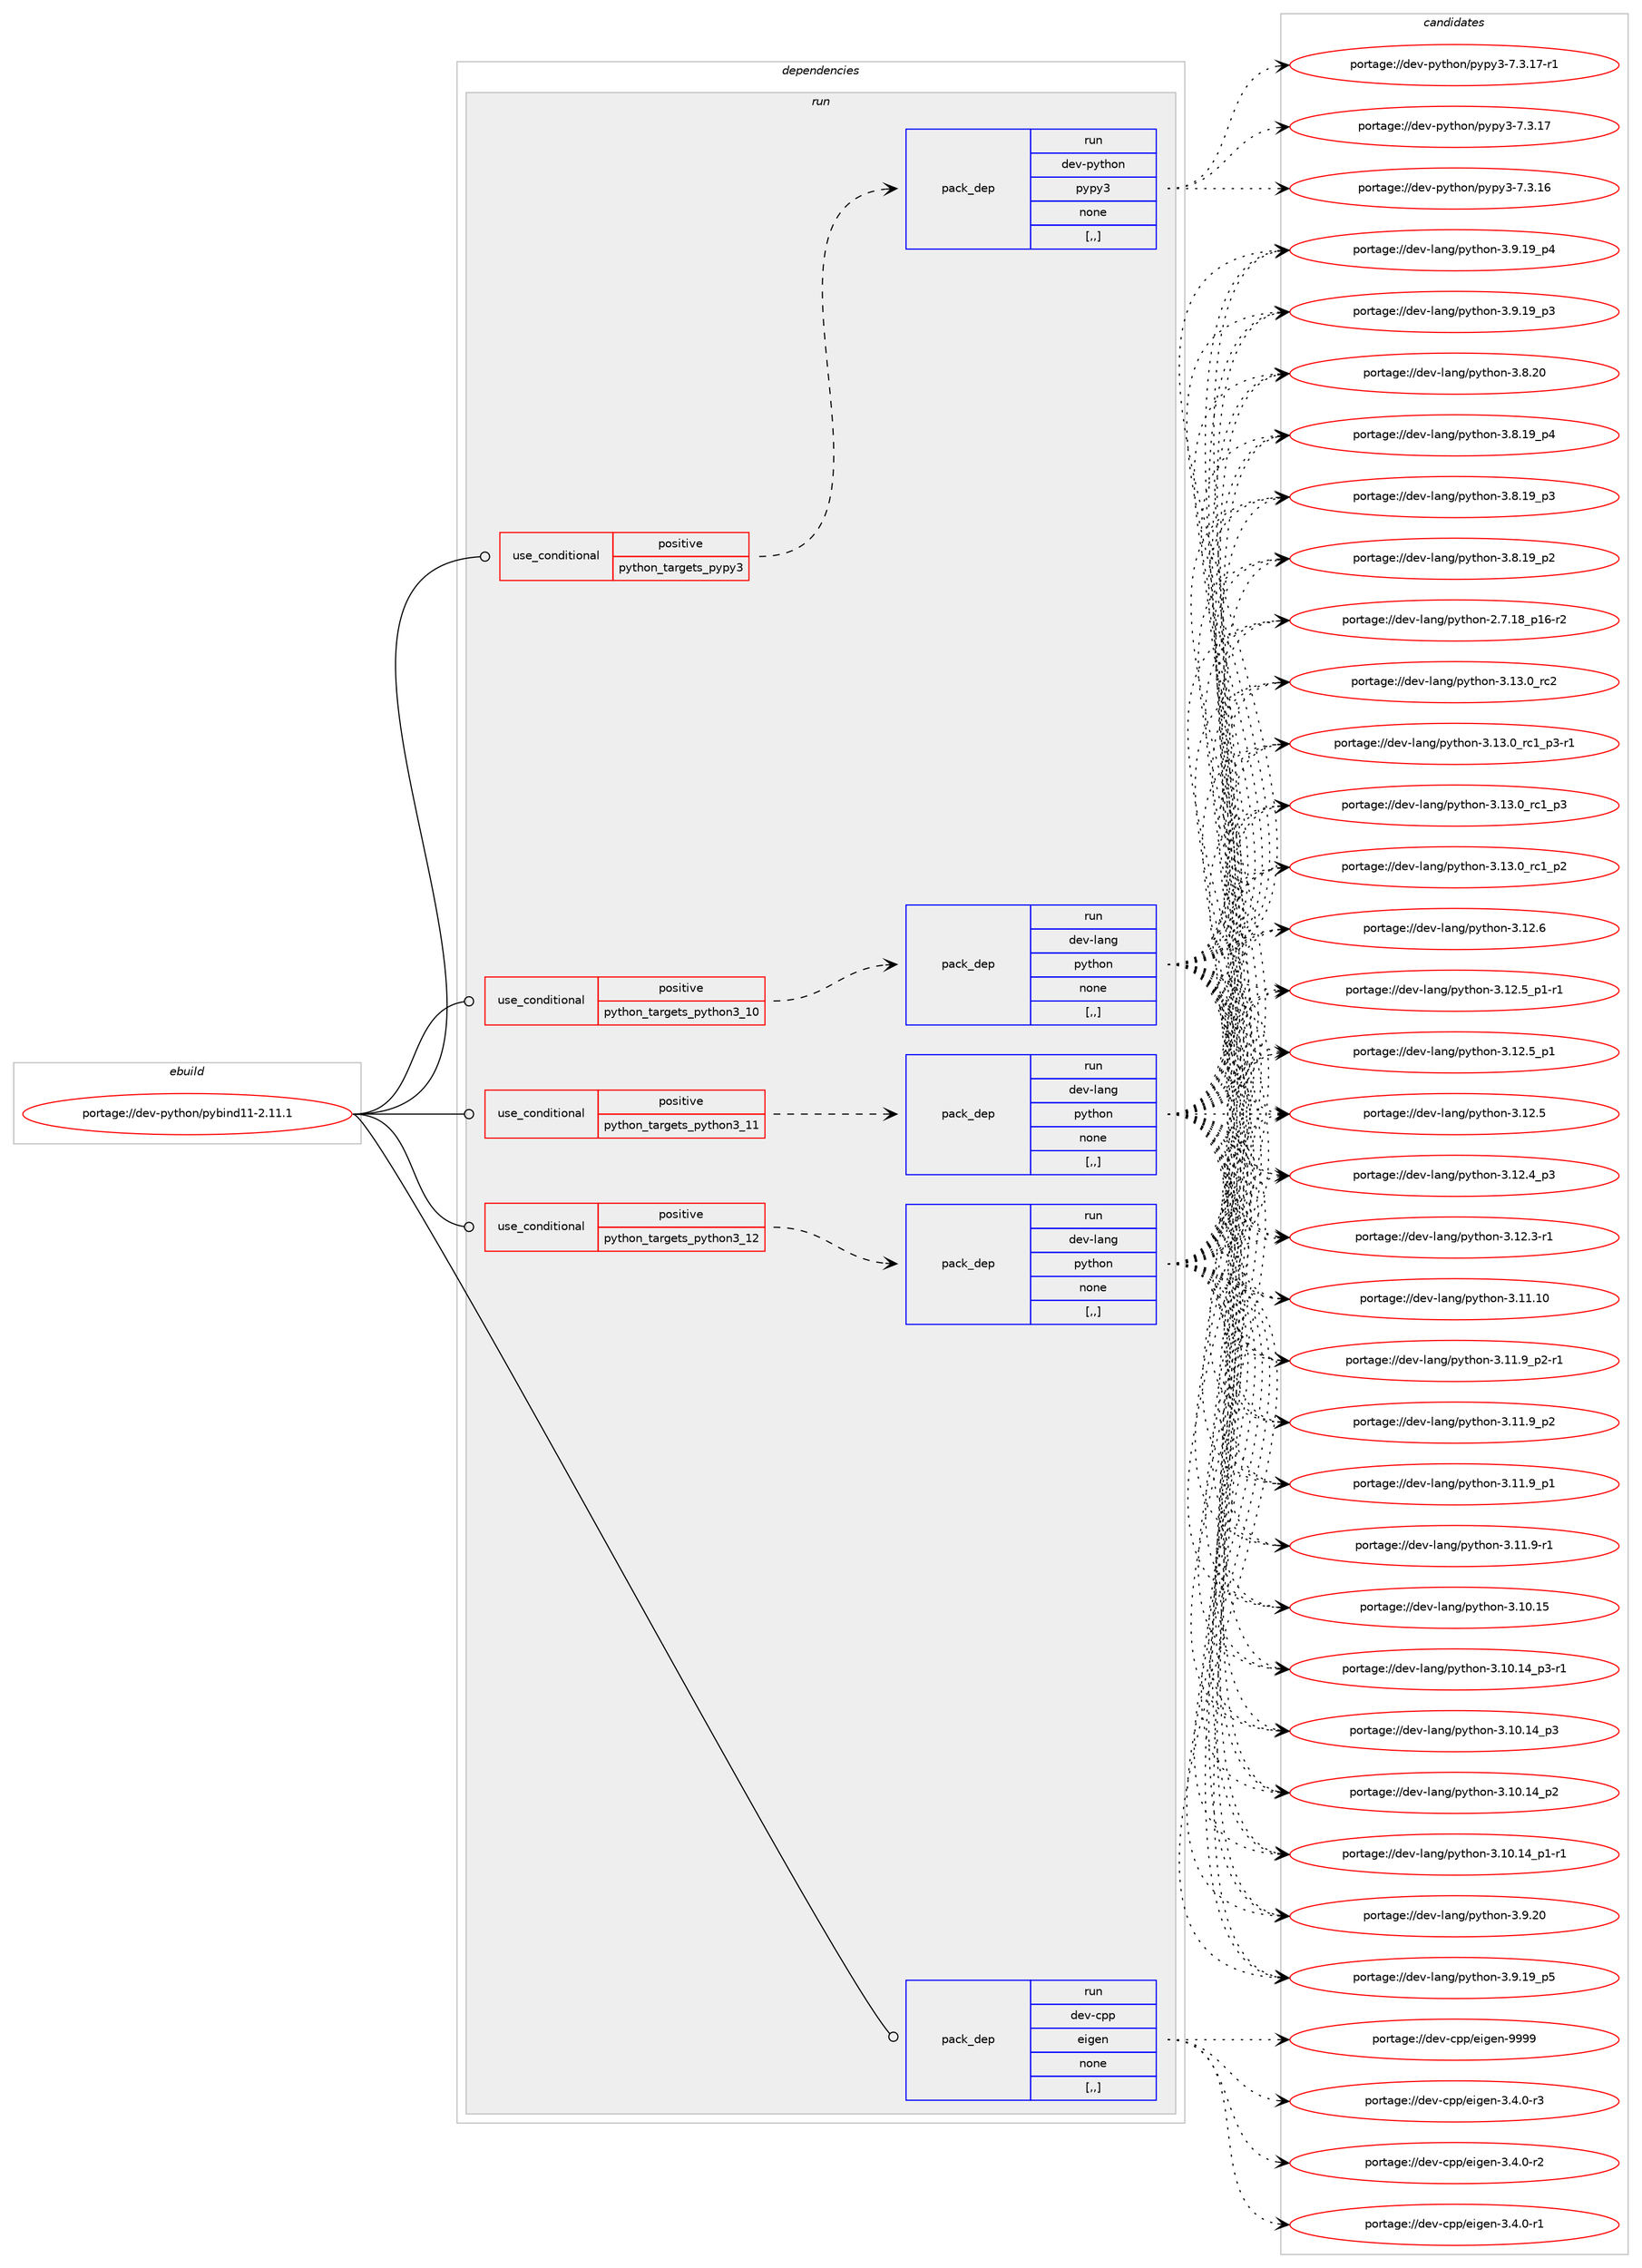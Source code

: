 digraph prolog {

# *************
# Graph options
# *************

newrank=true;
concentrate=true;
compound=true;
graph [rankdir=LR,fontname=Helvetica,fontsize=10,ranksep=1.5];#, ranksep=2.5, nodesep=0.2];
edge  [arrowhead=vee];
node  [fontname=Helvetica,fontsize=10];

# **********
# The ebuild
# **********

subgraph cluster_leftcol {
color=gray;
label=<<i>ebuild</i>>;
id [label="portage://dev-python/pybind11-2.11.1", color=red, width=4, href="../dev-python/pybind11-2.11.1.svg"];
}

# ****************
# The dependencies
# ****************

subgraph cluster_midcol {
color=gray;
label=<<i>dependencies</i>>;
subgraph cluster_compile {
fillcolor="#eeeeee";
style=filled;
label=<<i>compile</i>>;
}
subgraph cluster_compileandrun {
fillcolor="#eeeeee";
style=filled;
label=<<i>compile and run</i>>;
}
subgraph cluster_run {
fillcolor="#eeeeee";
style=filled;
label=<<i>run</i>>;
subgraph cond167085 {
dependency650613 [label=<<TABLE BORDER="0" CELLBORDER="1" CELLSPACING="0" CELLPADDING="4"><TR><TD ROWSPAN="3" CELLPADDING="10">use_conditional</TD></TR><TR><TD>positive</TD></TR><TR><TD>python_targets_pypy3</TD></TR></TABLE>>, shape=none, color=red];
subgraph pack478707 {
dependency650614 [label=<<TABLE BORDER="0" CELLBORDER="1" CELLSPACING="0" CELLPADDING="4" WIDTH="220"><TR><TD ROWSPAN="6" CELLPADDING="30">pack_dep</TD></TR><TR><TD WIDTH="110">run</TD></TR><TR><TD>dev-python</TD></TR><TR><TD>pypy3</TD></TR><TR><TD>none</TD></TR><TR><TD>[,,]</TD></TR></TABLE>>, shape=none, color=blue];
}
dependency650613:e -> dependency650614:w [weight=20,style="dashed",arrowhead="vee"];
}
id:e -> dependency650613:w [weight=20,style="solid",arrowhead="odot"];
subgraph cond167086 {
dependency650615 [label=<<TABLE BORDER="0" CELLBORDER="1" CELLSPACING="0" CELLPADDING="4"><TR><TD ROWSPAN="3" CELLPADDING="10">use_conditional</TD></TR><TR><TD>positive</TD></TR><TR><TD>python_targets_python3_10</TD></TR></TABLE>>, shape=none, color=red];
subgraph pack478708 {
dependency650616 [label=<<TABLE BORDER="0" CELLBORDER="1" CELLSPACING="0" CELLPADDING="4" WIDTH="220"><TR><TD ROWSPAN="6" CELLPADDING="30">pack_dep</TD></TR><TR><TD WIDTH="110">run</TD></TR><TR><TD>dev-lang</TD></TR><TR><TD>python</TD></TR><TR><TD>none</TD></TR><TR><TD>[,,]</TD></TR></TABLE>>, shape=none, color=blue];
}
dependency650615:e -> dependency650616:w [weight=20,style="dashed",arrowhead="vee"];
}
id:e -> dependency650615:w [weight=20,style="solid",arrowhead="odot"];
subgraph cond167087 {
dependency650617 [label=<<TABLE BORDER="0" CELLBORDER="1" CELLSPACING="0" CELLPADDING="4"><TR><TD ROWSPAN="3" CELLPADDING="10">use_conditional</TD></TR><TR><TD>positive</TD></TR><TR><TD>python_targets_python3_11</TD></TR></TABLE>>, shape=none, color=red];
subgraph pack478709 {
dependency650618 [label=<<TABLE BORDER="0" CELLBORDER="1" CELLSPACING="0" CELLPADDING="4" WIDTH="220"><TR><TD ROWSPAN="6" CELLPADDING="30">pack_dep</TD></TR><TR><TD WIDTH="110">run</TD></TR><TR><TD>dev-lang</TD></TR><TR><TD>python</TD></TR><TR><TD>none</TD></TR><TR><TD>[,,]</TD></TR></TABLE>>, shape=none, color=blue];
}
dependency650617:e -> dependency650618:w [weight=20,style="dashed",arrowhead="vee"];
}
id:e -> dependency650617:w [weight=20,style="solid",arrowhead="odot"];
subgraph cond167088 {
dependency650619 [label=<<TABLE BORDER="0" CELLBORDER="1" CELLSPACING="0" CELLPADDING="4"><TR><TD ROWSPAN="3" CELLPADDING="10">use_conditional</TD></TR><TR><TD>positive</TD></TR><TR><TD>python_targets_python3_12</TD></TR></TABLE>>, shape=none, color=red];
subgraph pack478710 {
dependency650620 [label=<<TABLE BORDER="0" CELLBORDER="1" CELLSPACING="0" CELLPADDING="4" WIDTH="220"><TR><TD ROWSPAN="6" CELLPADDING="30">pack_dep</TD></TR><TR><TD WIDTH="110">run</TD></TR><TR><TD>dev-lang</TD></TR><TR><TD>python</TD></TR><TR><TD>none</TD></TR><TR><TD>[,,]</TD></TR></TABLE>>, shape=none, color=blue];
}
dependency650619:e -> dependency650620:w [weight=20,style="dashed",arrowhead="vee"];
}
id:e -> dependency650619:w [weight=20,style="solid",arrowhead="odot"];
subgraph pack478711 {
dependency650621 [label=<<TABLE BORDER="0" CELLBORDER="1" CELLSPACING="0" CELLPADDING="4" WIDTH="220"><TR><TD ROWSPAN="6" CELLPADDING="30">pack_dep</TD></TR><TR><TD WIDTH="110">run</TD></TR><TR><TD>dev-cpp</TD></TR><TR><TD>eigen</TD></TR><TR><TD>none</TD></TR><TR><TD>[,,]</TD></TR></TABLE>>, shape=none, color=blue];
}
id:e -> dependency650621:w [weight=20,style="solid",arrowhead="odot"];
}
}

# **************
# The candidates
# **************

subgraph cluster_choices {
rank=same;
color=gray;
label=<<i>candidates</i>>;

subgraph choice478707 {
color=black;
nodesep=1;
choice100101118451121211161041111104711212111212151455546514649554511449 [label="portage://dev-python/pypy3-7.3.17-r1", color=red, width=4,href="../dev-python/pypy3-7.3.17-r1.svg"];
choice10010111845112121116104111110471121211121215145554651464955 [label="portage://dev-python/pypy3-7.3.17", color=red, width=4,href="../dev-python/pypy3-7.3.17.svg"];
choice10010111845112121116104111110471121211121215145554651464954 [label="portage://dev-python/pypy3-7.3.16", color=red, width=4,href="../dev-python/pypy3-7.3.16.svg"];
dependency650614:e -> choice100101118451121211161041111104711212111212151455546514649554511449:w [style=dotted,weight="100"];
dependency650614:e -> choice10010111845112121116104111110471121211121215145554651464955:w [style=dotted,weight="100"];
dependency650614:e -> choice10010111845112121116104111110471121211121215145554651464954:w [style=dotted,weight="100"];
}
subgraph choice478708 {
color=black;
nodesep=1;
choice10010111845108971101034711212111610411111045514649514648951149950 [label="portage://dev-lang/python-3.13.0_rc2", color=red, width=4,href="../dev-lang/python-3.13.0_rc2.svg"];
choice1001011184510897110103471121211161041111104551464951464895114994995112514511449 [label="portage://dev-lang/python-3.13.0_rc1_p3-r1", color=red, width=4,href="../dev-lang/python-3.13.0_rc1_p3-r1.svg"];
choice100101118451089711010347112121116104111110455146495146489511499499511251 [label="portage://dev-lang/python-3.13.0_rc1_p3", color=red, width=4,href="../dev-lang/python-3.13.0_rc1_p3.svg"];
choice100101118451089711010347112121116104111110455146495146489511499499511250 [label="portage://dev-lang/python-3.13.0_rc1_p2", color=red, width=4,href="../dev-lang/python-3.13.0_rc1_p2.svg"];
choice10010111845108971101034711212111610411111045514649504654 [label="portage://dev-lang/python-3.12.6", color=red, width=4,href="../dev-lang/python-3.12.6.svg"];
choice1001011184510897110103471121211161041111104551464950465395112494511449 [label="portage://dev-lang/python-3.12.5_p1-r1", color=red, width=4,href="../dev-lang/python-3.12.5_p1-r1.svg"];
choice100101118451089711010347112121116104111110455146495046539511249 [label="portage://dev-lang/python-3.12.5_p1", color=red, width=4,href="../dev-lang/python-3.12.5_p1.svg"];
choice10010111845108971101034711212111610411111045514649504653 [label="portage://dev-lang/python-3.12.5", color=red, width=4,href="../dev-lang/python-3.12.5.svg"];
choice100101118451089711010347112121116104111110455146495046529511251 [label="portage://dev-lang/python-3.12.4_p3", color=red, width=4,href="../dev-lang/python-3.12.4_p3.svg"];
choice100101118451089711010347112121116104111110455146495046514511449 [label="portage://dev-lang/python-3.12.3-r1", color=red, width=4,href="../dev-lang/python-3.12.3-r1.svg"];
choice1001011184510897110103471121211161041111104551464949464948 [label="portage://dev-lang/python-3.11.10", color=red, width=4,href="../dev-lang/python-3.11.10.svg"];
choice1001011184510897110103471121211161041111104551464949465795112504511449 [label="portage://dev-lang/python-3.11.9_p2-r1", color=red, width=4,href="../dev-lang/python-3.11.9_p2-r1.svg"];
choice100101118451089711010347112121116104111110455146494946579511250 [label="portage://dev-lang/python-3.11.9_p2", color=red, width=4,href="../dev-lang/python-3.11.9_p2.svg"];
choice100101118451089711010347112121116104111110455146494946579511249 [label="portage://dev-lang/python-3.11.9_p1", color=red, width=4,href="../dev-lang/python-3.11.9_p1.svg"];
choice100101118451089711010347112121116104111110455146494946574511449 [label="portage://dev-lang/python-3.11.9-r1", color=red, width=4,href="../dev-lang/python-3.11.9-r1.svg"];
choice1001011184510897110103471121211161041111104551464948464953 [label="portage://dev-lang/python-3.10.15", color=red, width=4,href="../dev-lang/python-3.10.15.svg"];
choice100101118451089711010347112121116104111110455146494846495295112514511449 [label="portage://dev-lang/python-3.10.14_p3-r1", color=red, width=4,href="../dev-lang/python-3.10.14_p3-r1.svg"];
choice10010111845108971101034711212111610411111045514649484649529511251 [label="portage://dev-lang/python-3.10.14_p3", color=red, width=4,href="../dev-lang/python-3.10.14_p3.svg"];
choice10010111845108971101034711212111610411111045514649484649529511250 [label="portage://dev-lang/python-3.10.14_p2", color=red, width=4,href="../dev-lang/python-3.10.14_p2.svg"];
choice100101118451089711010347112121116104111110455146494846495295112494511449 [label="portage://dev-lang/python-3.10.14_p1-r1", color=red, width=4,href="../dev-lang/python-3.10.14_p1-r1.svg"];
choice10010111845108971101034711212111610411111045514657465048 [label="portage://dev-lang/python-3.9.20", color=red, width=4,href="../dev-lang/python-3.9.20.svg"];
choice100101118451089711010347112121116104111110455146574649579511253 [label="portage://dev-lang/python-3.9.19_p5", color=red, width=4,href="../dev-lang/python-3.9.19_p5.svg"];
choice100101118451089711010347112121116104111110455146574649579511252 [label="portage://dev-lang/python-3.9.19_p4", color=red, width=4,href="../dev-lang/python-3.9.19_p4.svg"];
choice100101118451089711010347112121116104111110455146574649579511251 [label="portage://dev-lang/python-3.9.19_p3", color=red, width=4,href="../dev-lang/python-3.9.19_p3.svg"];
choice10010111845108971101034711212111610411111045514656465048 [label="portage://dev-lang/python-3.8.20", color=red, width=4,href="../dev-lang/python-3.8.20.svg"];
choice100101118451089711010347112121116104111110455146564649579511252 [label="portage://dev-lang/python-3.8.19_p4", color=red, width=4,href="../dev-lang/python-3.8.19_p4.svg"];
choice100101118451089711010347112121116104111110455146564649579511251 [label="portage://dev-lang/python-3.8.19_p3", color=red, width=4,href="../dev-lang/python-3.8.19_p3.svg"];
choice100101118451089711010347112121116104111110455146564649579511250 [label="portage://dev-lang/python-3.8.19_p2", color=red, width=4,href="../dev-lang/python-3.8.19_p2.svg"];
choice100101118451089711010347112121116104111110455046554649569511249544511450 [label="portage://dev-lang/python-2.7.18_p16-r2", color=red, width=4,href="../dev-lang/python-2.7.18_p16-r2.svg"];
dependency650616:e -> choice10010111845108971101034711212111610411111045514649514648951149950:w [style=dotted,weight="100"];
dependency650616:e -> choice1001011184510897110103471121211161041111104551464951464895114994995112514511449:w [style=dotted,weight="100"];
dependency650616:e -> choice100101118451089711010347112121116104111110455146495146489511499499511251:w [style=dotted,weight="100"];
dependency650616:e -> choice100101118451089711010347112121116104111110455146495146489511499499511250:w [style=dotted,weight="100"];
dependency650616:e -> choice10010111845108971101034711212111610411111045514649504654:w [style=dotted,weight="100"];
dependency650616:e -> choice1001011184510897110103471121211161041111104551464950465395112494511449:w [style=dotted,weight="100"];
dependency650616:e -> choice100101118451089711010347112121116104111110455146495046539511249:w [style=dotted,weight="100"];
dependency650616:e -> choice10010111845108971101034711212111610411111045514649504653:w [style=dotted,weight="100"];
dependency650616:e -> choice100101118451089711010347112121116104111110455146495046529511251:w [style=dotted,weight="100"];
dependency650616:e -> choice100101118451089711010347112121116104111110455146495046514511449:w [style=dotted,weight="100"];
dependency650616:e -> choice1001011184510897110103471121211161041111104551464949464948:w [style=dotted,weight="100"];
dependency650616:e -> choice1001011184510897110103471121211161041111104551464949465795112504511449:w [style=dotted,weight="100"];
dependency650616:e -> choice100101118451089711010347112121116104111110455146494946579511250:w [style=dotted,weight="100"];
dependency650616:e -> choice100101118451089711010347112121116104111110455146494946579511249:w [style=dotted,weight="100"];
dependency650616:e -> choice100101118451089711010347112121116104111110455146494946574511449:w [style=dotted,weight="100"];
dependency650616:e -> choice1001011184510897110103471121211161041111104551464948464953:w [style=dotted,weight="100"];
dependency650616:e -> choice100101118451089711010347112121116104111110455146494846495295112514511449:w [style=dotted,weight="100"];
dependency650616:e -> choice10010111845108971101034711212111610411111045514649484649529511251:w [style=dotted,weight="100"];
dependency650616:e -> choice10010111845108971101034711212111610411111045514649484649529511250:w [style=dotted,weight="100"];
dependency650616:e -> choice100101118451089711010347112121116104111110455146494846495295112494511449:w [style=dotted,weight="100"];
dependency650616:e -> choice10010111845108971101034711212111610411111045514657465048:w [style=dotted,weight="100"];
dependency650616:e -> choice100101118451089711010347112121116104111110455146574649579511253:w [style=dotted,weight="100"];
dependency650616:e -> choice100101118451089711010347112121116104111110455146574649579511252:w [style=dotted,weight="100"];
dependency650616:e -> choice100101118451089711010347112121116104111110455146574649579511251:w [style=dotted,weight="100"];
dependency650616:e -> choice10010111845108971101034711212111610411111045514656465048:w [style=dotted,weight="100"];
dependency650616:e -> choice100101118451089711010347112121116104111110455146564649579511252:w [style=dotted,weight="100"];
dependency650616:e -> choice100101118451089711010347112121116104111110455146564649579511251:w [style=dotted,weight="100"];
dependency650616:e -> choice100101118451089711010347112121116104111110455146564649579511250:w [style=dotted,weight="100"];
dependency650616:e -> choice100101118451089711010347112121116104111110455046554649569511249544511450:w [style=dotted,weight="100"];
}
subgraph choice478709 {
color=black;
nodesep=1;
choice10010111845108971101034711212111610411111045514649514648951149950 [label="portage://dev-lang/python-3.13.0_rc2", color=red, width=4,href="../dev-lang/python-3.13.0_rc2.svg"];
choice1001011184510897110103471121211161041111104551464951464895114994995112514511449 [label="portage://dev-lang/python-3.13.0_rc1_p3-r1", color=red, width=4,href="../dev-lang/python-3.13.0_rc1_p3-r1.svg"];
choice100101118451089711010347112121116104111110455146495146489511499499511251 [label="portage://dev-lang/python-3.13.0_rc1_p3", color=red, width=4,href="../dev-lang/python-3.13.0_rc1_p3.svg"];
choice100101118451089711010347112121116104111110455146495146489511499499511250 [label="portage://dev-lang/python-3.13.0_rc1_p2", color=red, width=4,href="../dev-lang/python-3.13.0_rc1_p2.svg"];
choice10010111845108971101034711212111610411111045514649504654 [label="portage://dev-lang/python-3.12.6", color=red, width=4,href="../dev-lang/python-3.12.6.svg"];
choice1001011184510897110103471121211161041111104551464950465395112494511449 [label="portage://dev-lang/python-3.12.5_p1-r1", color=red, width=4,href="../dev-lang/python-3.12.5_p1-r1.svg"];
choice100101118451089711010347112121116104111110455146495046539511249 [label="portage://dev-lang/python-3.12.5_p1", color=red, width=4,href="../dev-lang/python-3.12.5_p1.svg"];
choice10010111845108971101034711212111610411111045514649504653 [label="portage://dev-lang/python-3.12.5", color=red, width=4,href="../dev-lang/python-3.12.5.svg"];
choice100101118451089711010347112121116104111110455146495046529511251 [label="portage://dev-lang/python-3.12.4_p3", color=red, width=4,href="../dev-lang/python-3.12.4_p3.svg"];
choice100101118451089711010347112121116104111110455146495046514511449 [label="portage://dev-lang/python-3.12.3-r1", color=red, width=4,href="../dev-lang/python-3.12.3-r1.svg"];
choice1001011184510897110103471121211161041111104551464949464948 [label="portage://dev-lang/python-3.11.10", color=red, width=4,href="../dev-lang/python-3.11.10.svg"];
choice1001011184510897110103471121211161041111104551464949465795112504511449 [label="portage://dev-lang/python-3.11.9_p2-r1", color=red, width=4,href="../dev-lang/python-3.11.9_p2-r1.svg"];
choice100101118451089711010347112121116104111110455146494946579511250 [label="portage://dev-lang/python-3.11.9_p2", color=red, width=4,href="../dev-lang/python-3.11.9_p2.svg"];
choice100101118451089711010347112121116104111110455146494946579511249 [label="portage://dev-lang/python-3.11.9_p1", color=red, width=4,href="../dev-lang/python-3.11.9_p1.svg"];
choice100101118451089711010347112121116104111110455146494946574511449 [label="portage://dev-lang/python-3.11.9-r1", color=red, width=4,href="../dev-lang/python-3.11.9-r1.svg"];
choice1001011184510897110103471121211161041111104551464948464953 [label="portage://dev-lang/python-3.10.15", color=red, width=4,href="../dev-lang/python-3.10.15.svg"];
choice100101118451089711010347112121116104111110455146494846495295112514511449 [label="portage://dev-lang/python-3.10.14_p3-r1", color=red, width=4,href="../dev-lang/python-3.10.14_p3-r1.svg"];
choice10010111845108971101034711212111610411111045514649484649529511251 [label="portage://dev-lang/python-3.10.14_p3", color=red, width=4,href="../dev-lang/python-3.10.14_p3.svg"];
choice10010111845108971101034711212111610411111045514649484649529511250 [label="portage://dev-lang/python-3.10.14_p2", color=red, width=4,href="../dev-lang/python-3.10.14_p2.svg"];
choice100101118451089711010347112121116104111110455146494846495295112494511449 [label="portage://dev-lang/python-3.10.14_p1-r1", color=red, width=4,href="../dev-lang/python-3.10.14_p1-r1.svg"];
choice10010111845108971101034711212111610411111045514657465048 [label="portage://dev-lang/python-3.9.20", color=red, width=4,href="../dev-lang/python-3.9.20.svg"];
choice100101118451089711010347112121116104111110455146574649579511253 [label="portage://dev-lang/python-3.9.19_p5", color=red, width=4,href="../dev-lang/python-3.9.19_p5.svg"];
choice100101118451089711010347112121116104111110455146574649579511252 [label="portage://dev-lang/python-3.9.19_p4", color=red, width=4,href="../dev-lang/python-3.9.19_p4.svg"];
choice100101118451089711010347112121116104111110455146574649579511251 [label="portage://dev-lang/python-3.9.19_p3", color=red, width=4,href="../dev-lang/python-3.9.19_p3.svg"];
choice10010111845108971101034711212111610411111045514656465048 [label="portage://dev-lang/python-3.8.20", color=red, width=4,href="../dev-lang/python-3.8.20.svg"];
choice100101118451089711010347112121116104111110455146564649579511252 [label="portage://dev-lang/python-3.8.19_p4", color=red, width=4,href="../dev-lang/python-3.8.19_p4.svg"];
choice100101118451089711010347112121116104111110455146564649579511251 [label="portage://dev-lang/python-3.8.19_p3", color=red, width=4,href="../dev-lang/python-3.8.19_p3.svg"];
choice100101118451089711010347112121116104111110455146564649579511250 [label="portage://dev-lang/python-3.8.19_p2", color=red, width=4,href="../dev-lang/python-3.8.19_p2.svg"];
choice100101118451089711010347112121116104111110455046554649569511249544511450 [label="portage://dev-lang/python-2.7.18_p16-r2", color=red, width=4,href="../dev-lang/python-2.7.18_p16-r2.svg"];
dependency650618:e -> choice10010111845108971101034711212111610411111045514649514648951149950:w [style=dotted,weight="100"];
dependency650618:e -> choice1001011184510897110103471121211161041111104551464951464895114994995112514511449:w [style=dotted,weight="100"];
dependency650618:e -> choice100101118451089711010347112121116104111110455146495146489511499499511251:w [style=dotted,weight="100"];
dependency650618:e -> choice100101118451089711010347112121116104111110455146495146489511499499511250:w [style=dotted,weight="100"];
dependency650618:e -> choice10010111845108971101034711212111610411111045514649504654:w [style=dotted,weight="100"];
dependency650618:e -> choice1001011184510897110103471121211161041111104551464950465395112494511449:w [style=dotted,weight="100"];
dependency650618:e -> choice100101118451089711010347112121116104111110455146495046539511249:w [style=dotted,weight="100"];
dependency650618:e -> choice10010111845108971101034711212111610411111045514649504653:w [style=dotted,weight="100"];
dependency650618:e -> choice100101118451089711010347112121116104111110455146495046529511251:w [style=dotted,weight="100"];
dependency650618:e -> choice100101118451089711010347112121116104111110455146495046514511449:w [style=dotted,weight="100"];
dependency650618:e -> choice1001011184510897110103471121211161041111104551464949464948:w [style=dotted,weight="100"];
dependency650618:e -> choice1001011184510897110103471121211161041111104551464949465795112504511449:w [style=dotted,weight="100"];
dependency650618:e -> choice100101118451089711010347112121116104111110455146494946579511250:w [style=dotted,weight="100"];
dependency650618:e -> choice100101118451089711010347112121116104111110455146494946579511249:w [style=dotted,weight="100"];
dependency650618:e -> choice100101118451089711010347112121116104111110455146494946574511449:w [style=dotted,weight="100"];
dependency650618:e -> choice1001011184510897110103471121211161041111104551464948464953:w [style=dotted,weight="100"];
dependency650618:e -> choice100101118451089711010347112121116104111110455146494846495295112514511449:w [style=dotted,weight="100"];
dependency650618:e -> choice10010111845108971101034711212111610411111045514649484649529511251:w [style=dotted,weight="100"];
dependency650618:e -> choice10010111845108971101034711212111610411111045514649484649529511250:w [style=dotted,weight="100"];
dependency650618:e -> choice100101118451089711010347112121116104111110455146494846495295112494511449:w [style=dotted,weight="100"];
dependency650618:e -> choice10010111845108971101034711212111610411111045514657465048:w [style=dotted,weight="100"];
dependency650618:e -> choice100101118451089711010347112121116104111110455146574649579511253:w [style=dotted,weight="100"];
dependency650618:e -> choice100101118451089711010347112121116104111110455146574649579511252:w [style=dotted,weight="100"];
dependency650618:e -> choice100101118451089711010347112121116104111110455146574649579511251:w [style=dotted,weight="100"];
dependency650618:e -> choice10010111845108971101034711212111610411111045514656465048:w [style=dotted,weight="100"];
dependency650618:e -> choice100101118451089711010347112121116104111110455146564649579511252:w [style=dotted,weight="100"];
dependency650618:e -> choice100101118451089711010347112121116104111110455146564649579511251:w [style=dotted,weight="100"];
dependency650618:e -> choice100101118451089711010347112121116104111110455146564649579511250:w [style=dotted,weight="100"];
dependency650618:e -> choice100101118451089711010347112121116104111110455046554649569511249544511450:w [style=dotted,weight="100"];
}
subgraph choice478710 {
color=black;
nodesep=1;
choice10010111845108971101034711212111610411111045514649514648951149950 [label="portage://dev-lang/python-3.13.0_rc2", color=red, width=4,href="../dev-lang/python-3.13.0_rc2.svg"];
choice1001011184510897110103471121211161041111104551464951464895114994995112514511449 [label="portage://dev-lang/python-3.13.0_rc1_p3-r1", color=red, width=4,href="../dev-lang/python-3.13.0_rc1_p3-r1.svg"];
choice100101118451089711010347112121116104111110455146495146489511499499511251 [label="portage://dev-lang/python-3.13.0_rc1_p3", color=red, width=4,href="../dev-lang/python-3.13.0_rc1_p3.svg"];
choice100101118451089711010347112121116104111110455146495146489511499499511250 [label="portage://dev-lang/python-3.13.0_rc1_p2", color=red, width=4,href="../dev-lang/python-3.13.0_rc1_p2.svg"];
choice10010111845108971101034711212111610411111045514649504654 [label="portage://dev-lang/python-3.12.6", color=red, width=4,href="../dev-lang/python-3.12.6.svg"];
choice1001011184510897110103471121211161041111104551464950465395112494511449 [label="portage://dev-lang/python-3.12.5_p1-r1", color=red, width=4,href="../dev-lang/python-3.12.5_p1-r1.svg"];
choice100101118451089711010347112121116104111110455146495046539511249 [label="portage://dev-lang/python-3.12.5_p1", color=red, width=4,href="../dev-lang/python-3.12.5_p1.svg"];
choice10010111845108971101034711212111610411111045514649504653 [label="portage://dev-lang/python-3.12.5", color=red, width=4,href="../dev-lang/python-3.12.5.svg"];
choice100101118451089711010347112121116104111110455146495046529511251 [label="portage://dev-lang/python-3.12.4_p3", color=red, width=4,href="../dev-lang/python-3.12.4_p3.svg"];
choice100101118451089711010347112121116104111110455146495046514511449 [label="portage://dev-lang/python-3.12.3-r1", color=red, width=4,href="../dev-lang/python-3.12.3-r1.svg"];
choice1001011184510897110103471121211161041111104551464949464948 [label="portage://dev-lang/python-3.11.10", color=red, width=4,href="../dev-lang/python-3.11.10.svg"];
choice1001011184510897110103471121211161041111104551464949465795112504511449 [label="portage://dev-lang/python-3.11.9_p2-r1", color=red, width=4,href="../dev-lang/python-3.11.9_p2-r1.svg"];
choice100101118451089711010347112121116104111110455146494946579511250 [label="portage://dev-lang/python-3.11.9_p2", color=red, width=4,href="../dev-lang/python-3.11.9_p2.svg"];
choice100101118451089711010347112121116104111110455146494946579511249 [label="portage://dev-lang/python-3.11.9_p1", color=red, width=4,href="../dev-lang/python-3.11.9_p1.svg"];
choice100101118451089711010347112121116104111110455146494946574511449 [label="portage://dev-lang/python-3.11.9-r1", color=red, width=4,href="../dev-lang/python-3.11.9-r1.svg"];
choice1001011184510897110103471121211161041111104551464948464953 [label="portage://dev-lang/python-3.10.15", color=red, width=4,href="../dev-lang/python-3.10.15.svg"];
choice100101118451089711010347112121116104111110455146494846495295112514511449 [label="portage://dev-lang/python-3.10.14_p3-r1", color=red, width=4,href="../dev-lang/python-3.10.14_p3-r1.svg"];
choice10010111845108971101034711212111610411111045514649484649529511251 [label="portage://dev-lang/python-3.10.14_p3", color=red, width=4,href="../dev-lang/python-3.10.14_p3.svg"];
choice10010111845108971101034711212111610411111045514649484649529511250 [label="portage://dev-lang/python-3.10.14_p2", color=red, width=4,href="../dev-lang/python-3.10.14_p2.svg"];
choice100101118451089711010347112121116104111110455146494846495295112494511449 [label="portage://dev-lang/python-3.10.14_p1-r1", color=red, width=4,href="../dev-lang/python-3.10.14_p1-r1.svg"];
choice10010111845108971101034711212111610411111045514657465048 [label="portage://dev-lang/python-3.9.20", color=red, width=4,href="../dev-lang/python-3.9.20.svg"];
choice100101118451089711010347112121116104111110455146574649579511253 [label="portage://dev-lang/python-3.9.19_p5", color=red, width=4,href="../dev-lang/python-3.9.19_p5.svg"];
choice100101118451089711010347112121116104111110455146574649579511252 [label="portage://dev-lang/python-3.9.19_p4", color=red, width=4,href="../dev-lang/python-3.9.19_p4.svg"];
choice100101118451089711010347112121116104111110455146574649579511251 [label="portage://dev-lang/python-3.9.19_p3", color=red, width=4,href="../dev-lang/python-3.9.19_p3.svg"];
choice10010111845108971101034711212111610411111045514656465048 [label="portage://dev-lang/python-3.8.20", color=red, width=4,href="../dev-lang/python-3.8.20.svg"];
choice100101118451089711010347112121116104111110455146564649579511252 [label="portage://dev-lang/python-3.8.19_p4", color=red, width=4,href="../dev-lang/python-3.8.19_p4.svg"];
choice100101118451089711010347112121116104111110455146564649579511251 [label="portage://dev-lang/python-3.8.19_p3", color=red, width=4,href="../dev-lang/python-3.8.19_p3.svg"];
choice100101118451089711010347112121116104111110455146564649579511250 [label="portage://dev-lang/python-3.8.19_p2", color=red, width=4,href="../dev-lang/python-3.8.19_p2.svg"];
choice100101118451089711010347112121116104111110455046554649569511249544511450 [label="portage://dev-lang/python-2.7.18_p16-r2", color=red, width=4,href="../dev-lang/python-2.7.18_p16-r2.svg"];
dependency650620:e -> choice10010111845108971101034711212111610411111045514649514648951149950:w [style=dotted,weight="100"];
dependency650620:e -> choice1001011184510897110103471121211161041111104551464951464895114994995112514511449:w [style=dotted,weight="100"];
dependency650620:e -> choice100101118451089711010347112121116104111110455146495146489511499499511251:w [style=dotted,weight="100"];
dependency650620:e -> choice100101118451089711010347112121116104111110455146495146489511499499511250:w [style=dotted,weight="100"];
dependency650620:e -> choice10010111845108971101034711212111610411111045514649504654:w [style=dotted,weight="100"];
dependency650620:e -> choice1001011184510897110103471121211161041111104551464950465395112494511449:w [style=dotted,weight="100"];
dependency650620:e -> choice100101118451089711010347112121116104111110455146495046539511249:w [style=dotted,weight="100"];
dependency650620:e -> choice10010111845108971101034711212111610411111045514649504653:w [style=dotted,weight="100"];
dependency650620:e -> choice100101118451089711010347112121116104111110455146495046529511251:w [style=dotted,weight="100"];
dependency650620:e -> choice100101118451089711010347112121116104111110455146495046514511449:w [style=dotted,weight="100"];
dependency650620:e -> choice1001011184510897110103471121211161041111104551464949464948:w [style=dotted,weight="100"];
dependency650620:e -> choice1001011184510897110103471121211161041111104551464949465795112504511449:w [style=dotted,weight="100"];
dependency650620:e -> choice100101118451089711010347112121116104111110455146494946579511250:w [style=dotted,weight="100"];
dependency650620:e -> choice100101118451089711010347112121116104111110455146494946579511249:w [style=dotted,weight="100"];
dependency650620:e -> choice100101118451089711010347112121116104111110455146494946574511449:w [style=dotted,weight="100"];
dependency650620:e -> choice1001011184510897110103471121211161041111104551464948464953:w [style=dotted,weight="100"];
dependency650620:e -> choice100101118451089711010347112121116104111110455146494846495295112514511449:w [style=dotted,weight="100"];
dependency650620:e -> choice10010111845108971101034711212111610411111045514649484649529511251:w [style=dotted,weight="100"];
dependency650620:e -> choice10010111845108971101034711212111610411111045514649484649529511250:w [style=dotted,weight="100"];
dependency650620:e -> choice100101118451089711010347112121116104111110455146494846495295112494511449:w [style=dotted,weight="100"];
dependency650620:e -> choice10010111845108971101034711212111610411111045514657465048:w [style=dotted,weight="100"];
dependency650620:e -> choice100101118451089711010347112121116104111110455146574649579511253:w [style=dotted,weight="100"];
dependency650620:e -> choice100101118451089711010347112121116104111110455146574649579511252:w [style=dotted,weight="100"];
dependency650620:e -> choice100101118451089711010347112121116104111110455146574649579511251:w [style=dotted,weight="100"];
dependency650620:e -> choice10010111845108971101034711212111610411111045514656465048:w [style=dotted,weight="100"];
dependency650620:e -> choice100101118451089711010347112121116104111110455146564649579511252:w [style=dotted,weight="100"];
dependency650620:e -> choice100101118451089711010347112121116104111110455146564649579511251:w [style=dotted,weight="100"];
dependency650620:e -> choice100101118451089711010347112121116104111110455146564649579511250:w [style=dotted,weight="100"];
dependency650620:e -> choice100101118451089711010347112121116104111110455046554649569511249544511450:w [style=dotted,weight="100"];
}
subgraph choice478711 {
color=black;
nodesep=1;
choice1001011184599112112471011051031011104557575757 [label="portage://dev-cpp/eigen-9999", color=red, width=4,href="../dev-cpp/eigen-9999.svg"];
choice1001011184599112112471011051031011104551465246484511451 [label="portage://dev-cpp/eigen-3.4.0-r3", color=red, width=4,href="../dev-cpp/eigen-3.4.0-r3.svg"];
choice1001011184599112112471011051031011104551465246484511450 [label="portage://dev-cpp/eigen-3.4.0-r2", color=red, width=4,href="../dev-cpp/eigen-3.4.0-r2.svg"];
choice1001011184599112112471011051031011104551465246484511449 [label="portage://dev-cpp/eigen-3.4.0-r1", color=red, width=4,href="../dev-cpp/eigen-3.4.0-r1.svg"];
dependency650621:e -> choice1001011184599112112471011051031011104557575757:w [style=dotted,weight="100"];
dependency650621:e -> choice1001011184599112112471011051031011104551465246484511451:w [style=dotted,weight="100"];
dependency650621:e -> choice1001011184599112112471011051031011104551465246484511450:w [style=dotted,weight="100"];
dependency650621:e -> choice1001011184599112112471011051031011104551465246484511449:w [style=dotted,weight="100"];
}
}

}
